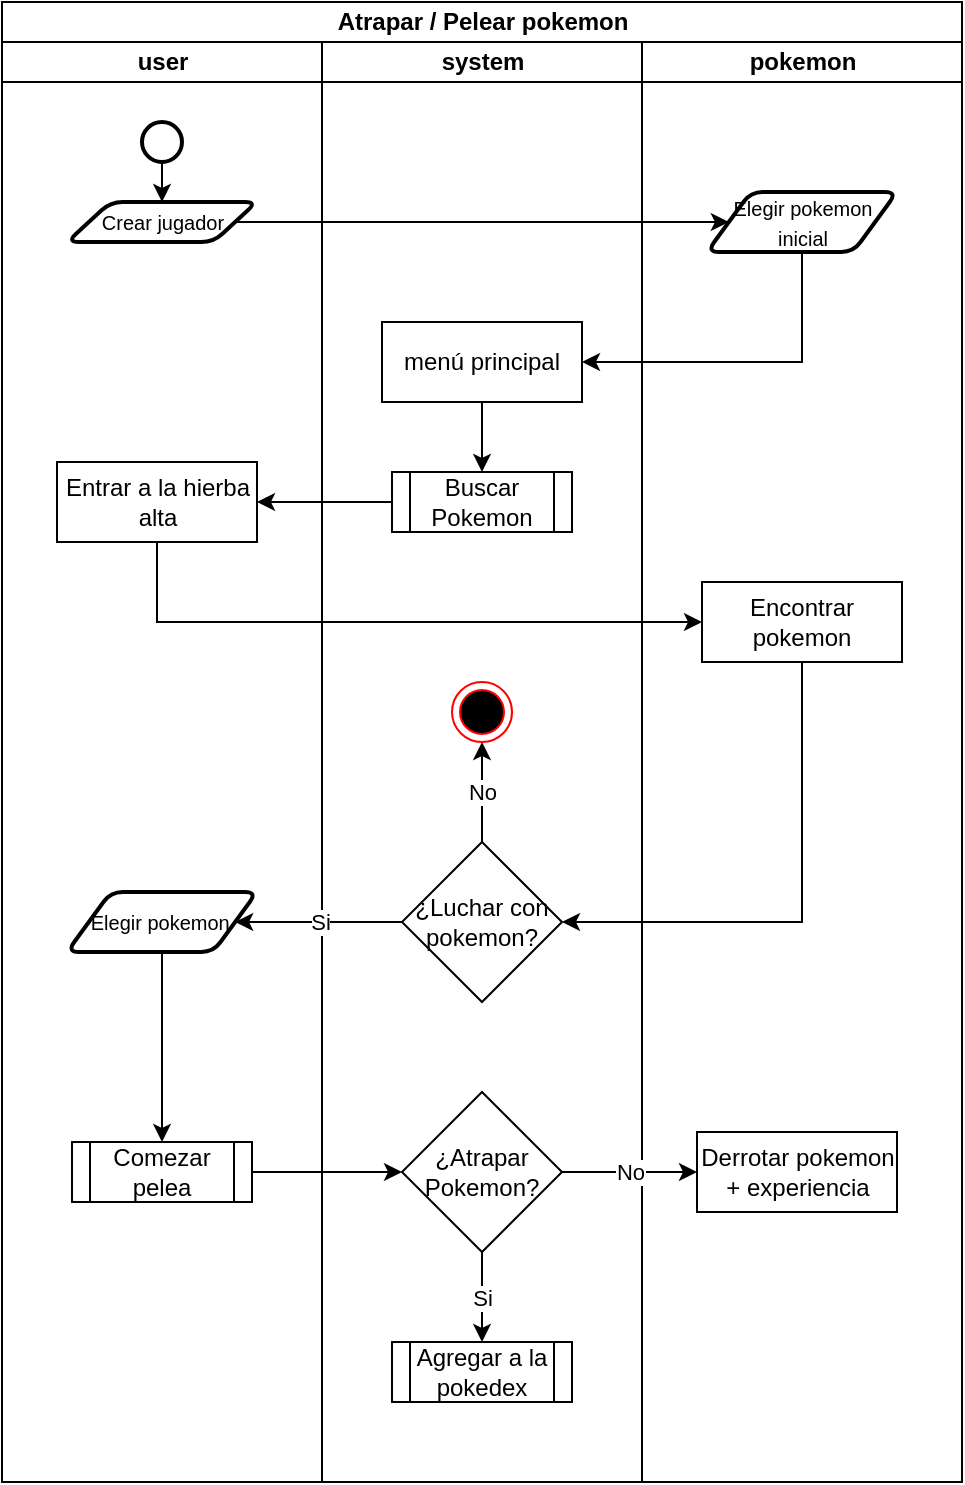 <mxfile version="21.6.5" type="device">
  <diagram name="Página-1" id="MuBH8wLhvvqqVK1Bwo2C">
    <mxGraphModel dx="1038" dy="608" grid="1" gridSize="10" guides="1" tooltips="1" connect="1" arrows="1" fold="1" page="1" pageScale="1" pageWidth="850" pageHeight="1100" math="0" shadow="0">
      <root>
        <mxCell id="0" />
        <mxCell id="1" parent="0" />
        <mxCell id="7Lu6kwWlvsS2cTSLwSKm-2" value="Atrapar / Pelear pokemon" style="swimlane;childLayout=stackLayout;resizeParent=1;resizeParentMax=0;startSize=20;html=1;" parent="1" vertex="1">
          <mxGeometry x="230" y="90" width="480" height="740" as="geometry" />
        </mxCell>
        <mxCell id="7Lu6kwWlvsS2cTSLwSKm-3" value="user" style="swimlane;startSize=20;html=1;" parent="7Lu6kwWlvsS2cTSLwSKm-2" vertex="1">
          <mxGeometry y="20" width="160" height="720" as="geometry" />
        </mxCell>
        <mxCell id="7Lu6kwWlvsS2cTSLwSKm-9" style="edgeStyle=orthogonalEdgeStyle;rounded=0;orthogonalLoop=1;jettySize=auto;html=1;entryX=0.5;entryY=0;entryDx=0;entryDy=0;" parent="7Lu6kwWlvsS2cTSLwSKm-3" source="7Lu6kwWlvsS2cTSLwSKm-6" target="7Lu6kwWlvsS2cTSLwSKm-8" edge="1">
          <mxGeometry relative="1" as="geometry" />
        </mxCell>
        <mxCell id="7Lu6kwWlvsS2cTSLwSKm-6" value="" style="strokeWidth=2;html=1;shape=mxgraph.flowchart.start_2;whiteSpace=wrap;" parent="7Lu6kwWlvsS2cTSLwSKm-3" vertex="1">
          <mxGeometry x="70" y="40" width="20" height="20" as="geometry" />
        </mxCell>
        <mxCell id="7Lu6kwWlvsS2cTSLwSKm-8" value="&lt;font style=&quot;font-size: 10px;&quot;&gt;Crear jugador&lt;/font&gt;" style="shape=parallelogram;html=1;strokeWidth=2;perimeter=parallelogramPerimeter;whiteSpace=wrap;rounded=1;arcSize=12;size=0.23;" parent="7Lu6kwWlvsS2cTSLwSKm-3" vertex="1">
          <mxGeometry x="32.5" y="80" width="95" height="20" as="geometry" />
        </mxCell>
        <mxCell id="KXaecnpTAk0R9bQNCcBo-1" value="Entrar a la hierba alta" style="rounded=0;whiteSpace=wrap;html=1;" vertex="1" parent="7Lu6kwWlvsS2cTSLwSKm-3">
          <mxGeometry x="27.5" y="210" width="100" height="40" as="geometry" />
        </mxCell>
        <mxCell id="KXaecnpTAk0R9bQNCcBo-18" style="edgeStyle=orthogonalEdgeStyle;rounded=0;orthogonalLoop=1;jettySize=auto;html=1;" edge="1" parent="7Lu6kwWlvsS2cTSLwSKm-3" source="KXaecnpTAk0R9bQNCcBo-13" target="KXaecnpTAk0R9bQNCcBo-17">
          <mxGeometry relative="1" as="geometry" />
        </mxCell>
        <mxCell id="KXaecnpTAk0R9bQNCcBo-13" value="&lt;font style=&quot;font-size: 10px;&quot;&gt;Elegir pokemon&amp;nbsp;&lt;/font&gt;" style="shape=parallelogram;html=1;strokeWidth=2;perimeter=parallelogramPerimeter;whiteSpace=wrap;rounded=1;arcSize=12;size=0.23;" vertex="1" parent="7Lu6kwWlvsS2cTSLwSKm-3">
          <mxGeometry x="32.5" y="425" width="95" height="30" as="geometry" />
        </mxCell>
        <mxCell id="KXaecnpTAk0R9bQNCcBo-17" value="Comezar pelea" style="shape=process;whiteSpace=wrap;html=1;backgroundOutline=1;" vertex="1" parent="7Lu6kwWlvsS2cTSLwSKm-3">
          <mxGeometry x="35" y="550" width="90" height="30" as="geometry" />
        </mxCell>
        <mxCell id="7Lu6kwWlvsS2cTSLwSKm-4" value="system" style="swimlane;startSize=20;html=1;" parent="7Lu6kwWlvsS2cTSLwSKm-2" vertex="1">
          <mxGeometry x="160" y="20" width="160" height="720" as="geometry" />
        </mxCell>
        <mxCell id="3Cl8PlikMsCfWVtV2fMi-5" style="edgeStyle=orthogonalEdgeStyle;rounded=0;orthogonalLoop=1;jettySize=auto;html=1;" parent="7Lu6kwWlvsS2cTSLwSKm-4" source="3Cl8PlikMsCfWVtV2fMi-2" target="3Cl8PlikMsCfWVtV2fMi-4" edge="1">
          <mxGeometry relative="1" as="geometry" />
        </mxCell>
        <mxCell id="3Cl8PlikMsCfWVtV2fMi-2" value="menú principal" style="rounded=0;whiteSpace=wrap;html=1;" parent="7Lu6kwWlvsS2cTSLwSKm-4" vertex="1">
          <mxGeometry x="30" y="140" width="100" height="40" as="geometry" />
        </mxCell>
        <mxCell id="3Cl8PlikMsCfWVtV2fMi-4" value="Buscar Pokemon" style="shape=process;whiteSpace=wrap;html=1;backgroundOutline=1;" parent="7Lu6kwWlvsS2cTSLwSKm-4" vertex="1">
          <mxGeometry x="35" y="215" width="90" height="30" as="geometry" />
        </mxCell>
        <mxCell id="KXaecnpTAk0R9bQNCcBo-11" value="No" style="edgeStyle=orthogonalEdgeStyle;rounded=0;orthogonalLoop=1;jettySize=auto;html=1;" edge="1" parent="7Lu6kwWlvsS2cTSLwSKm-4" source="KXaecnpTAk0R9bQNCcBo-6" target="KXaecnpTAk0R9bQNCcBo-10">
          <mxGeometry relative="1" as="geometry" />
        </mxCell>
        <mxCell id="KXaecnpTAk0R9bQNCcBo-6" value="¿Luchar con pokemon?" style="rhombus;whiteSpace=wrap;html=1;" vertex="1" parent="7Lu6kwWlvsS2cTSLwSKm-4">
          <mxGeometry x="40" y="400" width="80" height="80" as="geometry" />
        </mxCell>
        <mxCell id="KXaecnpTAk0R9bQNCcBo-10" value="" style="ellipse;html=1;shape=endState;fillColor=#000000;strokeColor=#ff0000;" vertex="1" parent="7Lu6kwWlvsS2cTSLwSKm-4">
          <mxGeometry x="65" y="320" width="30" height="30" as="geometry" />
        </mxCell>
        <mxCell id="KXaecnpTAk0R9bQNCcBo-26" value="Si" style="edgeStyle=orthogonalEdgeStyle;rounded=0;orthogonalLoop=1;jettySize=auto;html=1;" edge="1" parent="7Lu6kwWlvsS2cTSLwSKm-4" source="KXaecnpTAk0R9bQNCcBo-19" target="KXaecnpTAk0R9bQNCcBo-25">
          <mxGeometry relative="1" as="geometry" />
        </mxCell>
        <mxCell id="KXaecnpTAk0R9bQNCcBo-19" value="¿Atrapar Pokemon?" style="rhombus;whiteSpace=wrap;html=1;" vertex="1" parent="7Lu6kwWlvsS2cTSLwSKm-4">
          <mxGeometry x="40" y="525" width="80" height="80" as="geometry" />
        </mxCell>
        <mxCell id="KXaecnpTAk0R9bQNCcBo-25" value="Agregar a la pokedex" style="shape=process;whiteSpace=wrap;html=1;backgroundOutline=1;" vertex="1" parent="7Lu6kwWlvsS2cTSLwSKm-4">
          <mxGeometry x="35" y="650" width="90" height="30" as="geometry" />
        </mxCell>
        <mxCell id="7Lu6kwWlvsS2cTSLwSKm-5" value="pokemon" style="swimlane;startSize=20;html=1;" parent="7Lu6kwWlvsS2cTSLwSKm-2" vertex="1">
          <mxGeometry x="320" y="20" width="160" height="720" as="geometry" />
        </mxCell>
        <mxCell id="7Lu6kwWlvsS2cTSLwSKm-12" value="&lt;font style=&quot;font-size: 10px;&quot;&gt;Elegir pokemon inicial&lt;/font&gt;" style="shape=parallelogram;html=1;strokeWidth=2;perimeter=parallelogramPerimeter;whiteSpace=wrap;rounded=1;arcSize=12;size=0.23;" parent="7Lu6kwWlvsS2cTSLwSKm-5" vertex="1">
          <mxGeometry x="32.5" y="75" width="95" height="30" as="geometry" />
        </mxCell>
        <mxCell id="KXaecnpTAk0R9bQNCcBo-4" value="Encontrar pokemon" style="rounded=0;whiteSpace=wrap;html=1;" vertex="1" parent="7Lu6kwWlvsS2cTSLwSKm-5">
          <mxGeometry x="30" y="270" width="100" height="40" as="geometry" />
        </mxCell>
        <mxCell id="KXaecnpTAk0R9bQNCcBo-21" value="Derrotar pokemon&lt;br&gt;+ experiencia" style="rounded=0;whiteSpace=wrap;html=1;" vertex="1" parent="7Lu6kwWlvsS2cTSLwSKm-5">
          <mxGeometry x="27.5" y="545" width="100" height="40" as="geometry" />
        </mxCell>
        <mxCell id="3Cl8PlikMsCfWVtV2fMi-1" style="edgeStyle=orthogonalEdgeStyle;rounded=0;orthogonalLoop=1;jettySize=auto;html=1;" parent="7Lu6kwWlvsS2cTSLwSKm-2" source="7Lu6kwWlvsS2cTSLwSKm-8" target="7Lu6kwWlvsS2cTSLwSKm-12" edge="1">
          <mxGeometry relative="1" as="geometry" />
        </mxCell>
        <mxCell id="3Cl8PlikMsCfWVtV2fMi-3" style="edgeStyle=orthogonalEdgeStyle;rounded=0;orthogonalLoop=1;jettySize=auto;html=1;" parent="7Lu6kwWlvsS2cTSLwSKm-2" source="7Lu6kwWlvsS2cTSLwSKm-12" target="3Cl8PlikMsCfWVtV2fMi-2" edge="1">
          <mxGeometry relative="1" as="geometry">
            <Array as="points">
              <mxPoint x="400" y="180" />
            </Array>
          </mxGeometry>
        </mxCell>
        <mxCell id="KXaecnpTAk0R9bQNCcBo-2" style="edgeStyle=orthogonalEdgeStyle;rounded=0;orthogonalLoop=1;jettySize=auto;html=1;" edge="1" parent="7Lu6kwWlvsS2cTSLwSKm-2" source="3Cl8PlikMsCfWVtV2fMi-4" target="KXaecnpTAk0R9bQNCcBo-1">
          <mxGeometry relative="1" as="geometry" />
        </mxCell>
        <mxCell id="KXaecnpTAk0R9bQNCcBo-5" style="edgeStyle=orthogonalEdgeStyle;rounded=0;orthogonalLoop=1;jettySize=auto;html=1;" edge="1" parent="7Lu6kwWlvsS2cTSLwSKm-2" source="KXaecnpTAk0R9bQNCcBo-1" target="KXaecnpTAk0R9bQNCcBo-4">
          <mxGeometry relative="1" as="geometry">
            <Array as="points">
              <mxPoint x="78" y="310" />
            </Array>
          </mxGeometry>
        </mxCell>
        <mxCell id="KXaecnpTAk0R9bQNCcBo-8" style="edgeStyle=orthogonalEdgeStyle;rounded=0;orthogonalLoop=1;jettySize=auto;html=1;" edge="1" parent="7Lu6kwWlvsS2cTSLwSKm-2" source="KXaecnpTAk0R9bQNCcBo-4" target="KXaecnpTAk0R9bQNCcBo-6">
          <mxGeometry relative="1" as="geometry">
            <Array as="points">
              <mxPoint x="400" y="460" />
            </Array>
          </mxGeometry>
        </mxCell>
        <mxCell id="KXaecnpTAk0R9bQNCcBo-14" value="Si" style="edgeStyle=orthogonalEdgeStyle;rounded=0;orthogonalLoop=1;jettySize=auto;html=1;" edge="1" parent="7Lu6kwWlvsS2cTSLwSKm-2" source="KXaecnpTAk0R9bQNCcBo-6" target="KXaecnpTAk0R9bQNCcBo-13">
          <mxGeometry relative="1" as="geometry" />
        </mxCell>
        <mxCell id="KXaecnpTAk0R9bQNCcBo-20" style="edgeStyle=orthogonalEdgeStyle;rounded=0;orthogonalLoop=1;jettySize=auto;html=1;" edge="1" parent="7Lu6kwWlvsS2cTSLwSKm-2" source="KXaecnpTAk0R9bQNCcBo-17" target="KXaecnpTAk0R9bQNCcBo-19">
          <mxGeometry relative="1" as="geometry" />
        </mxCell>
        <mxCell id="KXaecnpTAk0R9bQNCcBo-22" value="No" style="edgeStyle=orthogonalEdgeStyle;rounded=0;orthogonalLoop=1;jettySize=auto;html=1;" edge="1" parent="7Lu6kwWlvsS2cTSLwSKm-2" source="KXaecnpTAk0R9bQNCcBo-19" target="KXaecnpTAk0R9bQNCcBo-21">
          <mxGeometry relative="1" as="geometry" />
        </mxCell>
      </root>
    </mxGraphModel>
  </diagram>
</mxfile>
